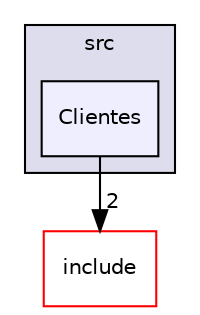digraph "src/Clientes" {
  compound=true
  node [ fontsize="10", fontname="Helvetica"];
  edge [ labelfontsize="10", labelfontname="Helvetica"];
  subgraph clusterdir_68267d1309a1af8e8297ef4c3efbcdba {
    graph [ bgcolor="#ddddee", pencolor="black", label="src" fontname="Helvetica", fontsize="10", URL="dir_68267d1309a1af8e8297ef4c3efbcdba.html"]
  dir_81c23117090b955391dc7ace2f8772ae [shape=box, label="Clientes", style="filled", fillcolor="#eeeeff", pencolor="black", URL="dir_81c23117090b955391dc7ace2f8772ae.html"];
  }
  dir_d44c64559bbebec7f509842c48db8b23 [shape=box label="include" fillcolor="white" style="filled" color="red" URL="dir_d44c64559bbebec7f509842c48db8b23.html"];
  dir_81c23117090b955391dc7ace2f8772ae->dir_d44c64559bbebec7f509842c48db8b23 [headlabel="2", labeldistance=1.5 headhref="dir_000006_000000.html"];
}

